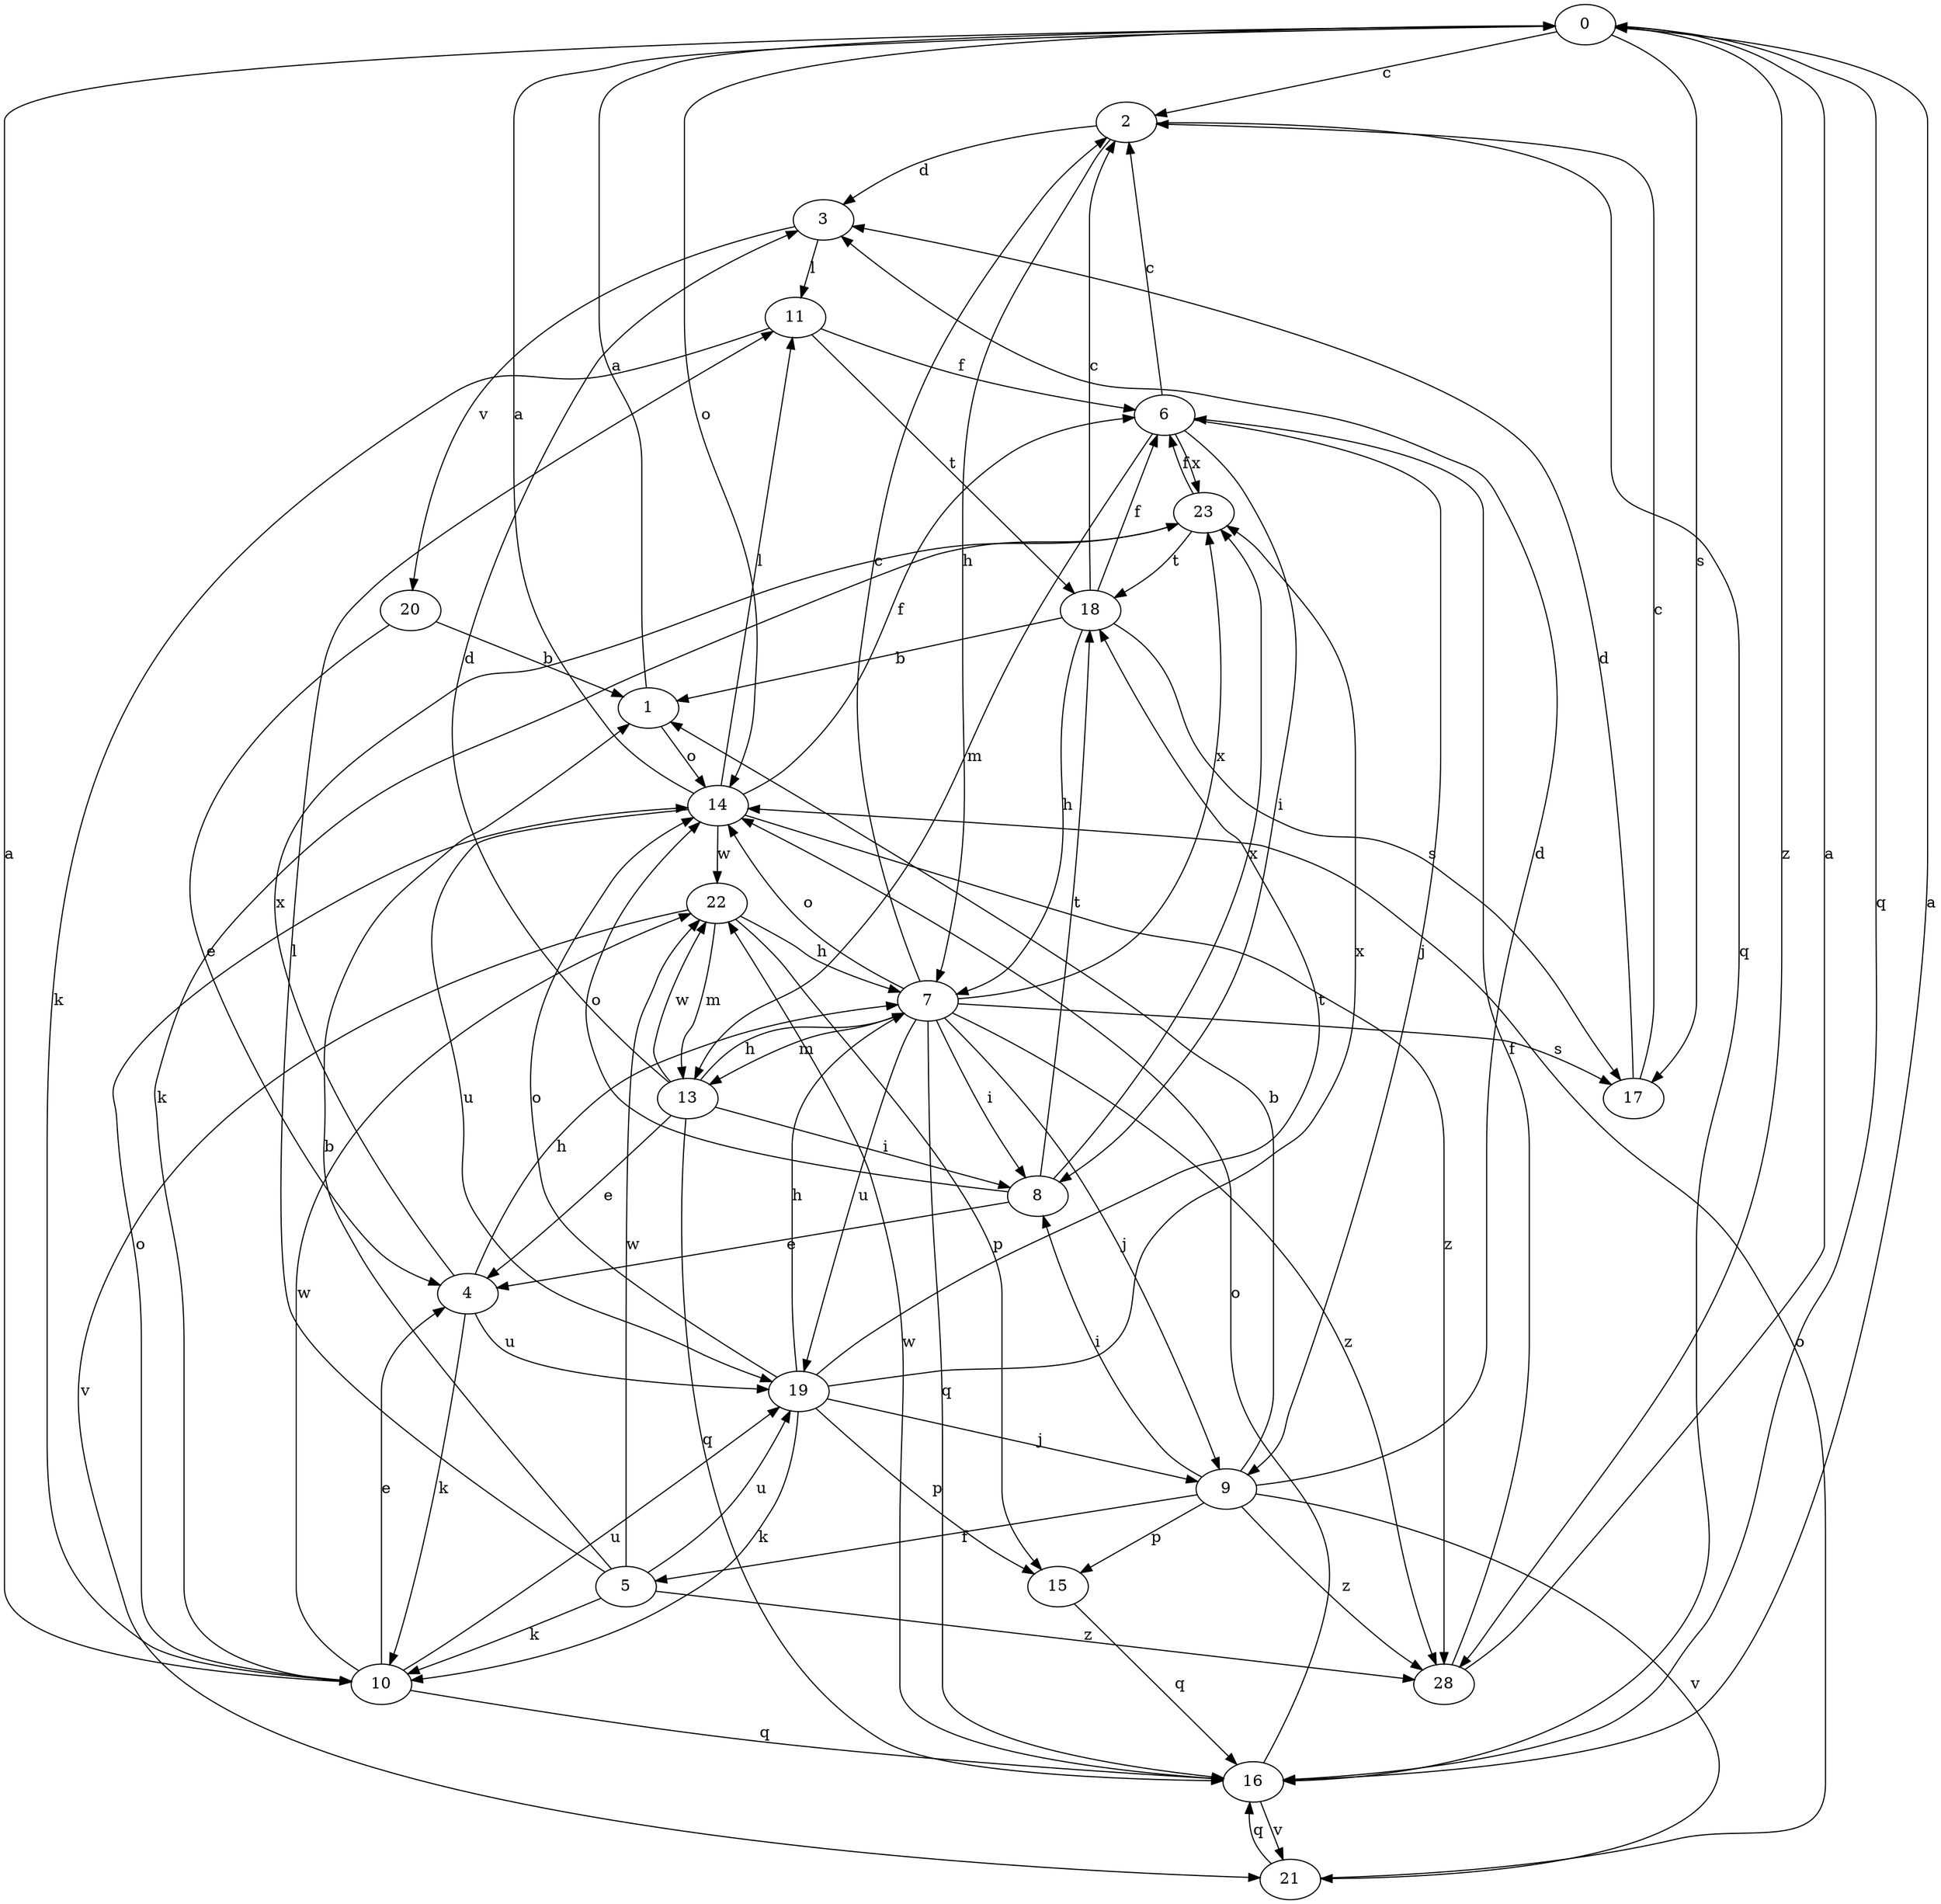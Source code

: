 strict digraph  {
0;
1;
2;
3;
4;
5;
6;
7;
8;
9;
10;
11;
13;
14;
15;
16;
17;
18;
19;
20;
21;
22;
23;
28;
0 -> 2  [label=c];
0 -> 14  [label=o];
0 -> 16  [label=q];
0 -> 17  [label=s];
0 -> 28  [label=z];
1 -> 0  [label=a];
1 -> 14  [label=o];
2 -> 3  [label=d];
2 -> 7  [label=h];
2 -> 16  [label=q];
3 -> 11  [label=l];
3 -> 20  [label=v];
4 -> 7  [label=h];
4 -> 10  [label=k];
4 -> 19  [label=u];
4 -> 23  [label=x];
5 -> 1  [label=b];
5 -> 10  [label=k];
5 -> 11  [label=l];
5 -> 19  [label=u];
5 -> 22  [label=w];
5 -> 28  [label=z];
6 -> 2  [label=c];
6 -> 8  [label=i];
6 -> 9  [label=j];
6 -> 13  [label=m];
6 -> 23  [label=x];
7 -> 2  [label=c];
7 -> 8  [label=i];
7 -> 9  [label=j];
7 -> 13  [label=m];
7 -> 14  [label=o];
7 -> 16  [label=q];
7 -> 17  [label=s];
7 -> 19  [label=u];
7 -> 23  [label=x];
7 -> 28  [label=z];
8 -> 4  [label=e];
8 -> 14  [label=o];
8 -> 18  [label=t];
8 -> 23  [label=x];
9 -> 1  [label=b];
9 -> 3  [label=d];
9 -> 5  [label=f];
9 -> 8  [label=i];
9 -> 15  [label=p];
9 -> 21  [label=v];
9 -> 28  [label=z];
10 -> 0  [label=a];
10 -> 4  [label=e];
10 -> 14  [label=o];
10 -> 16  [label=q];
10 -> 19  [label=u];
10 -> 22  [label=w];
11 -> 6  [label=f];
11 -> 10  [label=k];
11 -> 18  [label=t];
13 -> 3  [label=d];
13 -> 4  [label=e];
13 -> 7  [label=h];
13 -> 8  [label=i];
13 -> 16  [label=q];
13 -> 22  [label=w];
14 -> 0  [label=a];
14 -> 6  [label=f];
14 -> 11  [label=l];
14 -> 19  [label=u];
14 -> 22  [label=w];
14 -> 28  [label=z];
15 -> 16  [label=q];
16 -> 0  [label=a];
16 -> 14  [label=o];
16 -> 21  [label=v];
16 -> 22  [label=w];
17 -> 2  [label=c];
17 -> 3  [label=d];
18 -> 1  [label=b];
18 -> 2  [label=c];
18 -> 6  [label=f];
18 -> 7  [label=h];
18 -> 17  [label=s];
19 -> 7  [label=h];
19 -> 9  [label=j];
19 -> 10  [label=k];
19 -> 14  [label=o];
19 -> 15  [label=p];
19 -> 18  [label=t];
19 -> 23  [label=x];
20 -> 1  [label=b];
20 -> 4  [label=e];
21 -> 14  [label=o];
21 -> 16  [label=q];
22 -> 7  [label=h];
22 -> 13  [label=m];
22 -> 15  [label=p];
22 -> 21  [label=v];
23 -> 6  [label=f];
23 -> 10  [label=k];
23 -> 18  [label=t];
28 -> 0  [label=a];
28 -> 6  [label=f];
}

